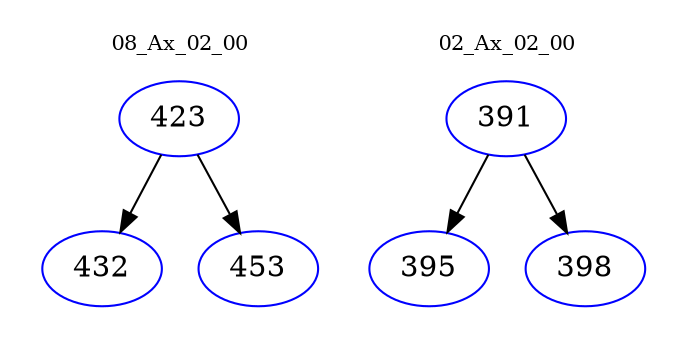 digraph{
subgraph cluster_0 {
color = white
label = "08_Ax_02_00";
fontsize=10;
T0_423 [label="423", color="blue"]
T0_423 -> T0_432 [color="black"]
T0_432 [label="432", color="blue"]
T0_423 -> T0_453 [color="black"]
T0_453 [label="453", color="blue"]
}
subgraph cluster_1 {
color = white
label = "02_Ax_02_00";
fontsize=10;
T1_391 [label="391", color="blue"]
T1_391 -> T1_395 [color="black"]
T1_395 [label="395", color="blue"]
T1_391 -> T1_398 [color="black"]
T1_398 [label="398", color="blue"]
}
}
